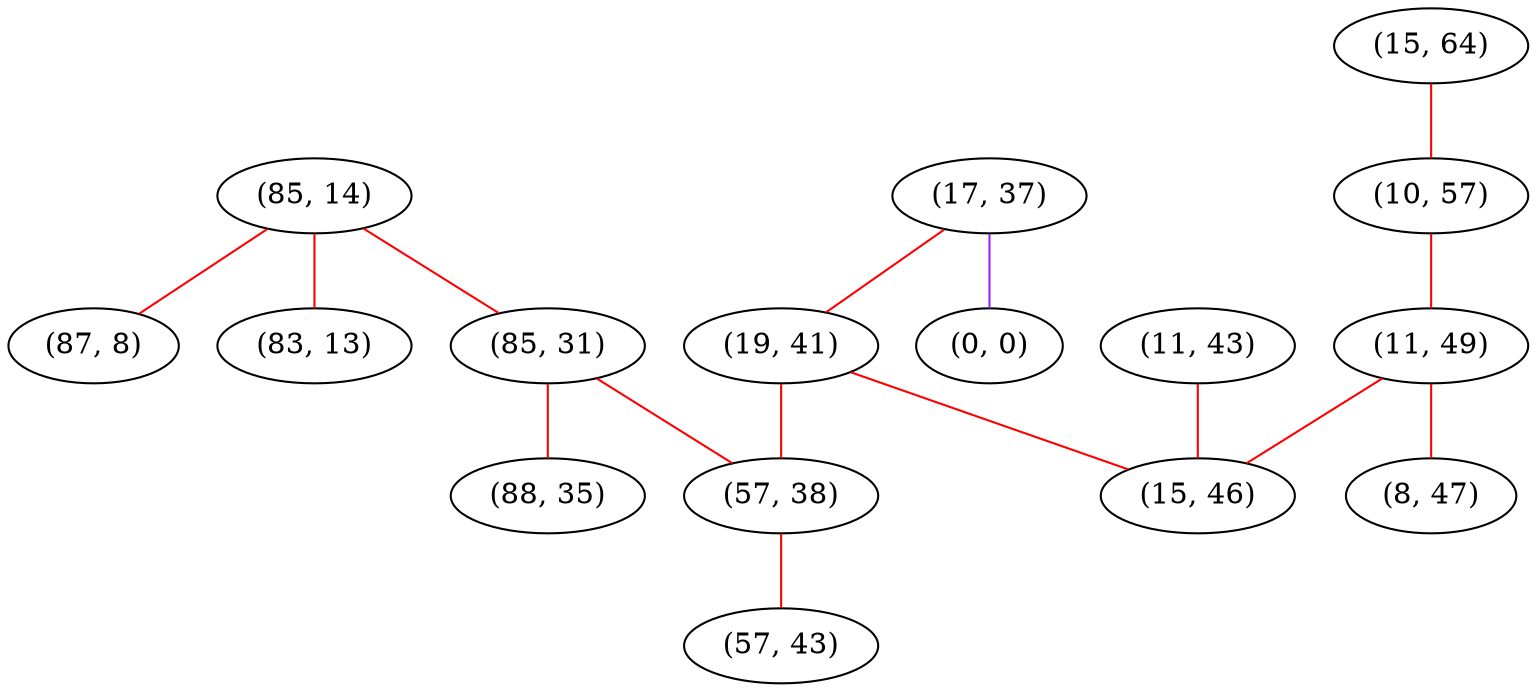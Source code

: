 graph "" {
"(85, 14)";
"(17, 37)";
"(19, 41)";
"(11, 43)";
"(85, 31)";
"(87, 8)";
"(57, 38)";
"(15, 64)";
"(10, 57)";
"(88, 35)";
"(11, 49)";
"(57, 43)";
"(83, 13)";
"(0, 0)";
"(15, 46)";
"(8, 47)";
"(85, 14)" -- "(85, 31)"  [color=red, key=0, weight=1];
"(85, 14)" -- "(87, 8)"  [color=red, key=0, weight=1];
"(85, 14)" -- "(83, 13)"  [color=red, key=0, weight=1];
"(17, 37)" -- "(19, 41)"  [color=red, key=0, weight=1];
"(17, 37)" -- "(0, 0)"  [color=purple, key=0, weight=4];
"(19, 41)" -- "(15, 46)"  [color=red, key=0, weight=1];
"(19, 41)" -- "(57, 38)"  [color=red, key=0, weight=1];
"(11, 43)" -- "(15, 46)"  [color=red, key=0, weight=1];
"(85, 31)" -- "(88, 35)"  [color=red, key=0, weight=1];
"(85, 31)" -- "(57, 38)"  [color=red, key=0, weight=1];
"(57, 38)" -- "(57, 43)"  [color=red, key=0, weight=1];
"(15, 64)" -- "(10, 57)"  [color=red, key=0, weight=1];
"(10, 57)" -- "(11, 49)"  [color=red, key=0, weight=1];
"(11, 49)" -- "(15, 46)"  [color=red, key=0, weight=1];
"(11, 49)" -- "(8, 47)"  [color=red, key=0, weight=1];
}

